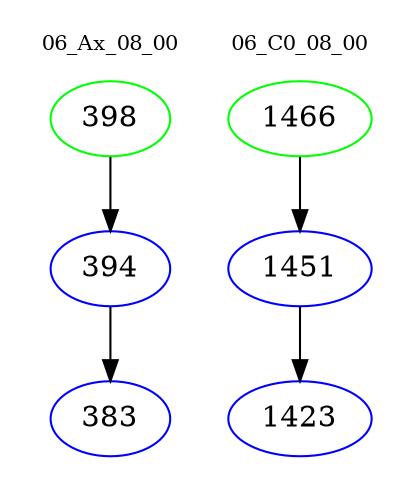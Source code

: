 digraph{
subgraph cluster_0 {
color = white
label = "06_Ax_08_00";
fontsize=10;
T0_398 [label="398", color="green"]
T0_398 -> T0_394 [color="black"]
T0_394 [label="394", color="blue"]
T0_394 -> T0_383 [color="black"]
T0_383 [label="383", color="blue"]
}
subgraph cluster_1 {
color = white
label = "06_C0_08_00";
fontsize=10;
T1_1466 [label="1466", color="green"]
T1_1466 -> T1_1451 [color="black"]
T1_1451 [label="1451", color="blue"]
T1_1451 -> T1_1423 [color="black"]
T1_1423 [label="1423", color="blue"]
}
}
